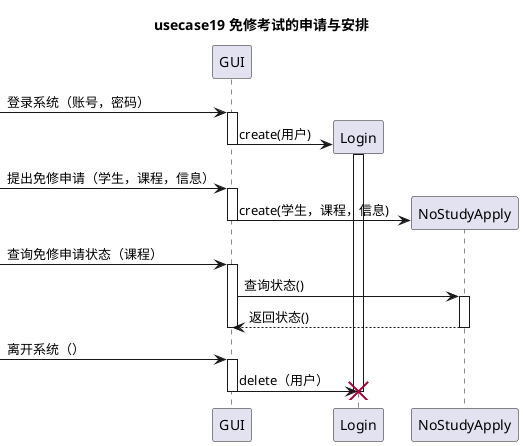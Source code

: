 @startuml
title usecase19 **免修考试的申请与安排**


[-> GUI : 登录系统（账号，密码）
activate GUI
create Login
GUI -> Login : create(用户)
activate Login
deactivate GUI

[-> GUI : 提出免修申请（学生，课程，信息）
activate GUI
create NoStudyApply
GUI -> NoStudyApply : create(学生，课程，信息)
deactivate GUI

[-> GUI : 查询免修申请状态（课程）
activate GUI
GUI -> NoStudyApply : 查询状态()
activate NoStudyApply
NoStudyApply --> GUI : 返回状态()
deactivate NoStudyApply
deactivate GUI

[-> GUI : 离开系统（）
activate GUI

GUI -> Login : delete（用户）
destroy Login
deactivate GUI
@enduml